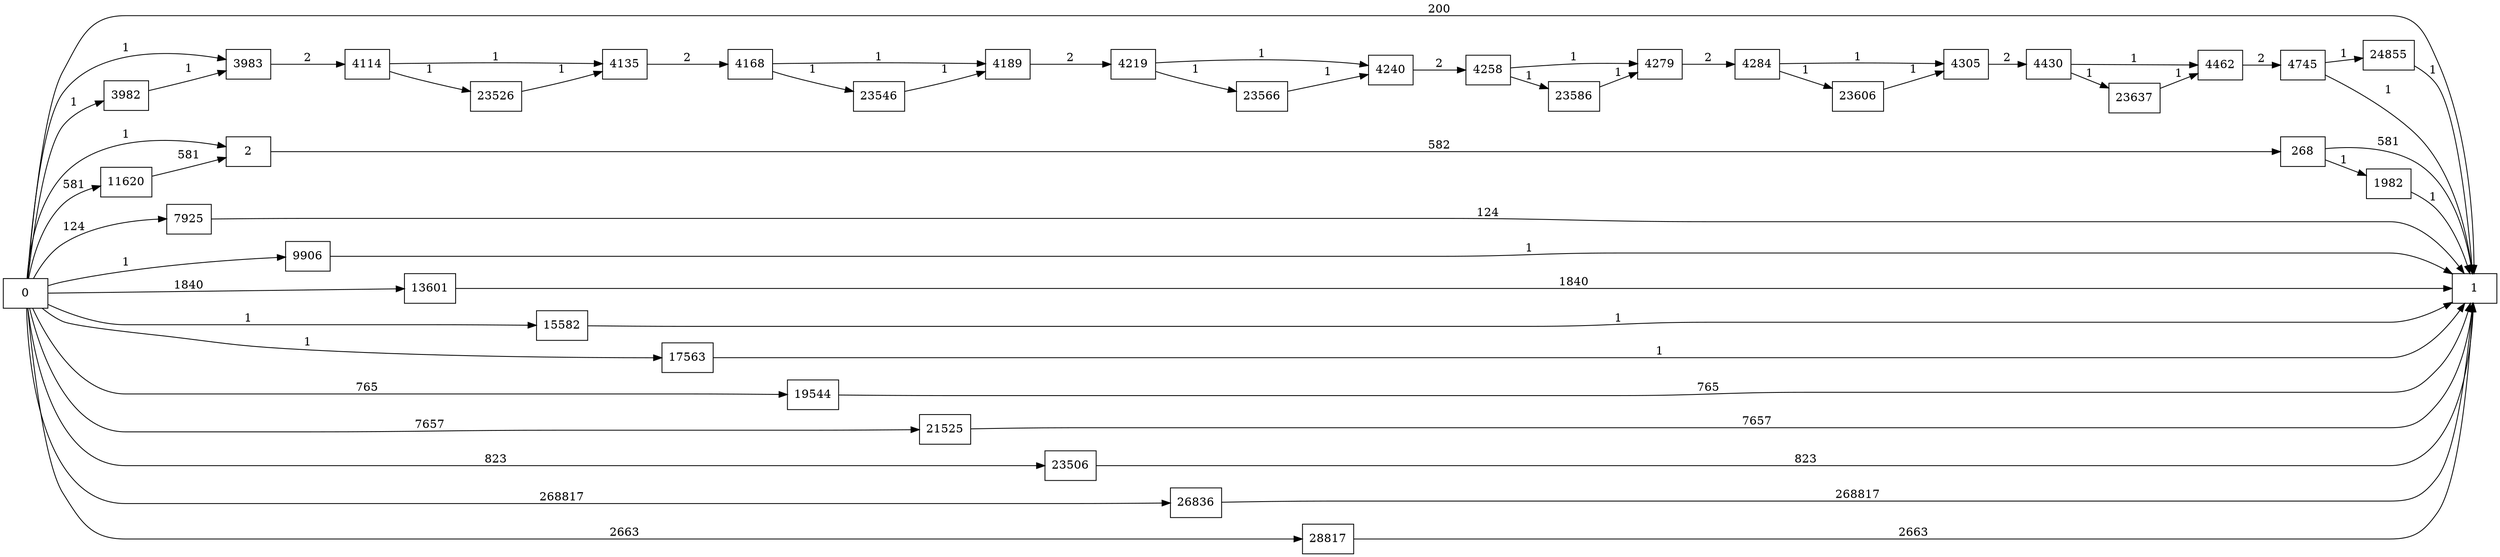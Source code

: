 digraph {
	graph [rankdir=LR]
	node [shape=rectangle]
	2 -> 268 [label=582]
	268 -> 1 [label=581]
	268 -> 1982 [label=1]
	1982 -> 1 [label=1]
	3982 -> 3983 [label=1]
	3983 -> 4114 [label=2]
	4114 -> 4135 [label=1]
	4114 -> 23526 [label=1]
	4135 -> 4168 [label=2]
	4168 -> 4189 [label=1]
	4168 -> 23546 [label=1]
	4189 -> 4219 [label=2]
	4219 -> 4240 [label=1]
	4219 -> 23566 [label=1]
	4240 -> 4258 [label=2]
	4258 -> 4279 [label=1]
	4258 -> 23586 [label=1]
	4279 -> 4284 [label=2]
	4284 -> 4305 [label=1]
	4284 -> 23606 [label=1]
	4305 -> 4430 [label=2]
	4430 -> 4462 [label=1]
	4430 -> 23637 [label=1]
	4462 -> 4745 [label=2]
	4745 -> 1 [label=1]
	4745 -> 24855 [label=1]
	7925 -> 1 [label=124]
	9906 -> 1 [label=1]
	11620 -> 2 [label=581]
	13601 -> 1 [label=1840]
	15582 -> 1 [label=1]
	17563 -> 1 [label=1]
	19544 -> 1 [label=765]
	21525 -> 1 [label=7657]
	23506 -> 1 [label=823]
	23526 -> 4135 [label=1]
	23546 -> 4189 [label=1]
	23566 -> 4240 [label=1]
	23586 -> 4279 [label=1]
	23606 -> 4305 [label=1]
	23637 -> 4462 [label=1]
	24855 -> 1 [label=1]
	26836 -> 1 [label=268817]
	28817 -> 1 [label=2663]
	0 -> 2 [label=1]
	0 -> 3983 [label=1]
	0 -> 1 [label=200]
	0 -> 3982 [label=1]
	0 -> 7925 [label=124]
	0 -> 9906 [label=1]
	0 -> 11620 [label=581]
	0 -> 13601 [label=1840]
	0 -> 15582 [label=1]
	0 -> 17563 [label=1]
	0 -> 19544 [label=765]
	0 -> 21525 [label=7657]
	0 -> 23506 [label=823]
	0 -> 26836 [label=268817]
	0 -> 28817 [label=2663]
}
